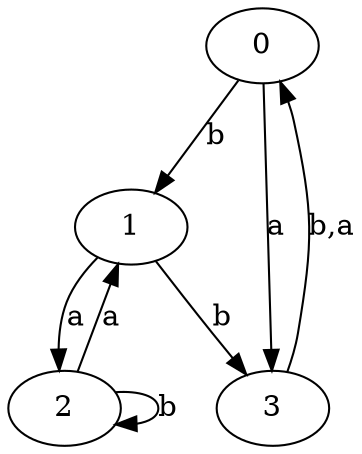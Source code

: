 digraph {
 ranksep=0.5;
 d2tdocpreamble = "\usetikzlibrary{automata}";
 d2tfigpreamble = "\tikzstyle{every state}= [ draw=blue!50,very thick,fill=blue!20]  \tikzstyle{auto}= [fill=white]";
 node [style="state"];
 edge [lblstyle="auto",topath="bend right", len=4  ]
  "0" [label="0",style = "state, initial, accepting"];
  "1" [label="1",];
  "2" [label="2",];
  "3" [label="3",];
  "0" -> "1" [label="b"];
  "0" -> "3" [label="a"];
  "1" -> "2" [label="a"];
  "1" -> "3" [label="b"];
  "2" -> "1" [label="a"];
  "2" -> "2" [label="b",topath="loop above"];
  "3" -> "0" [label="b,a"];
}
